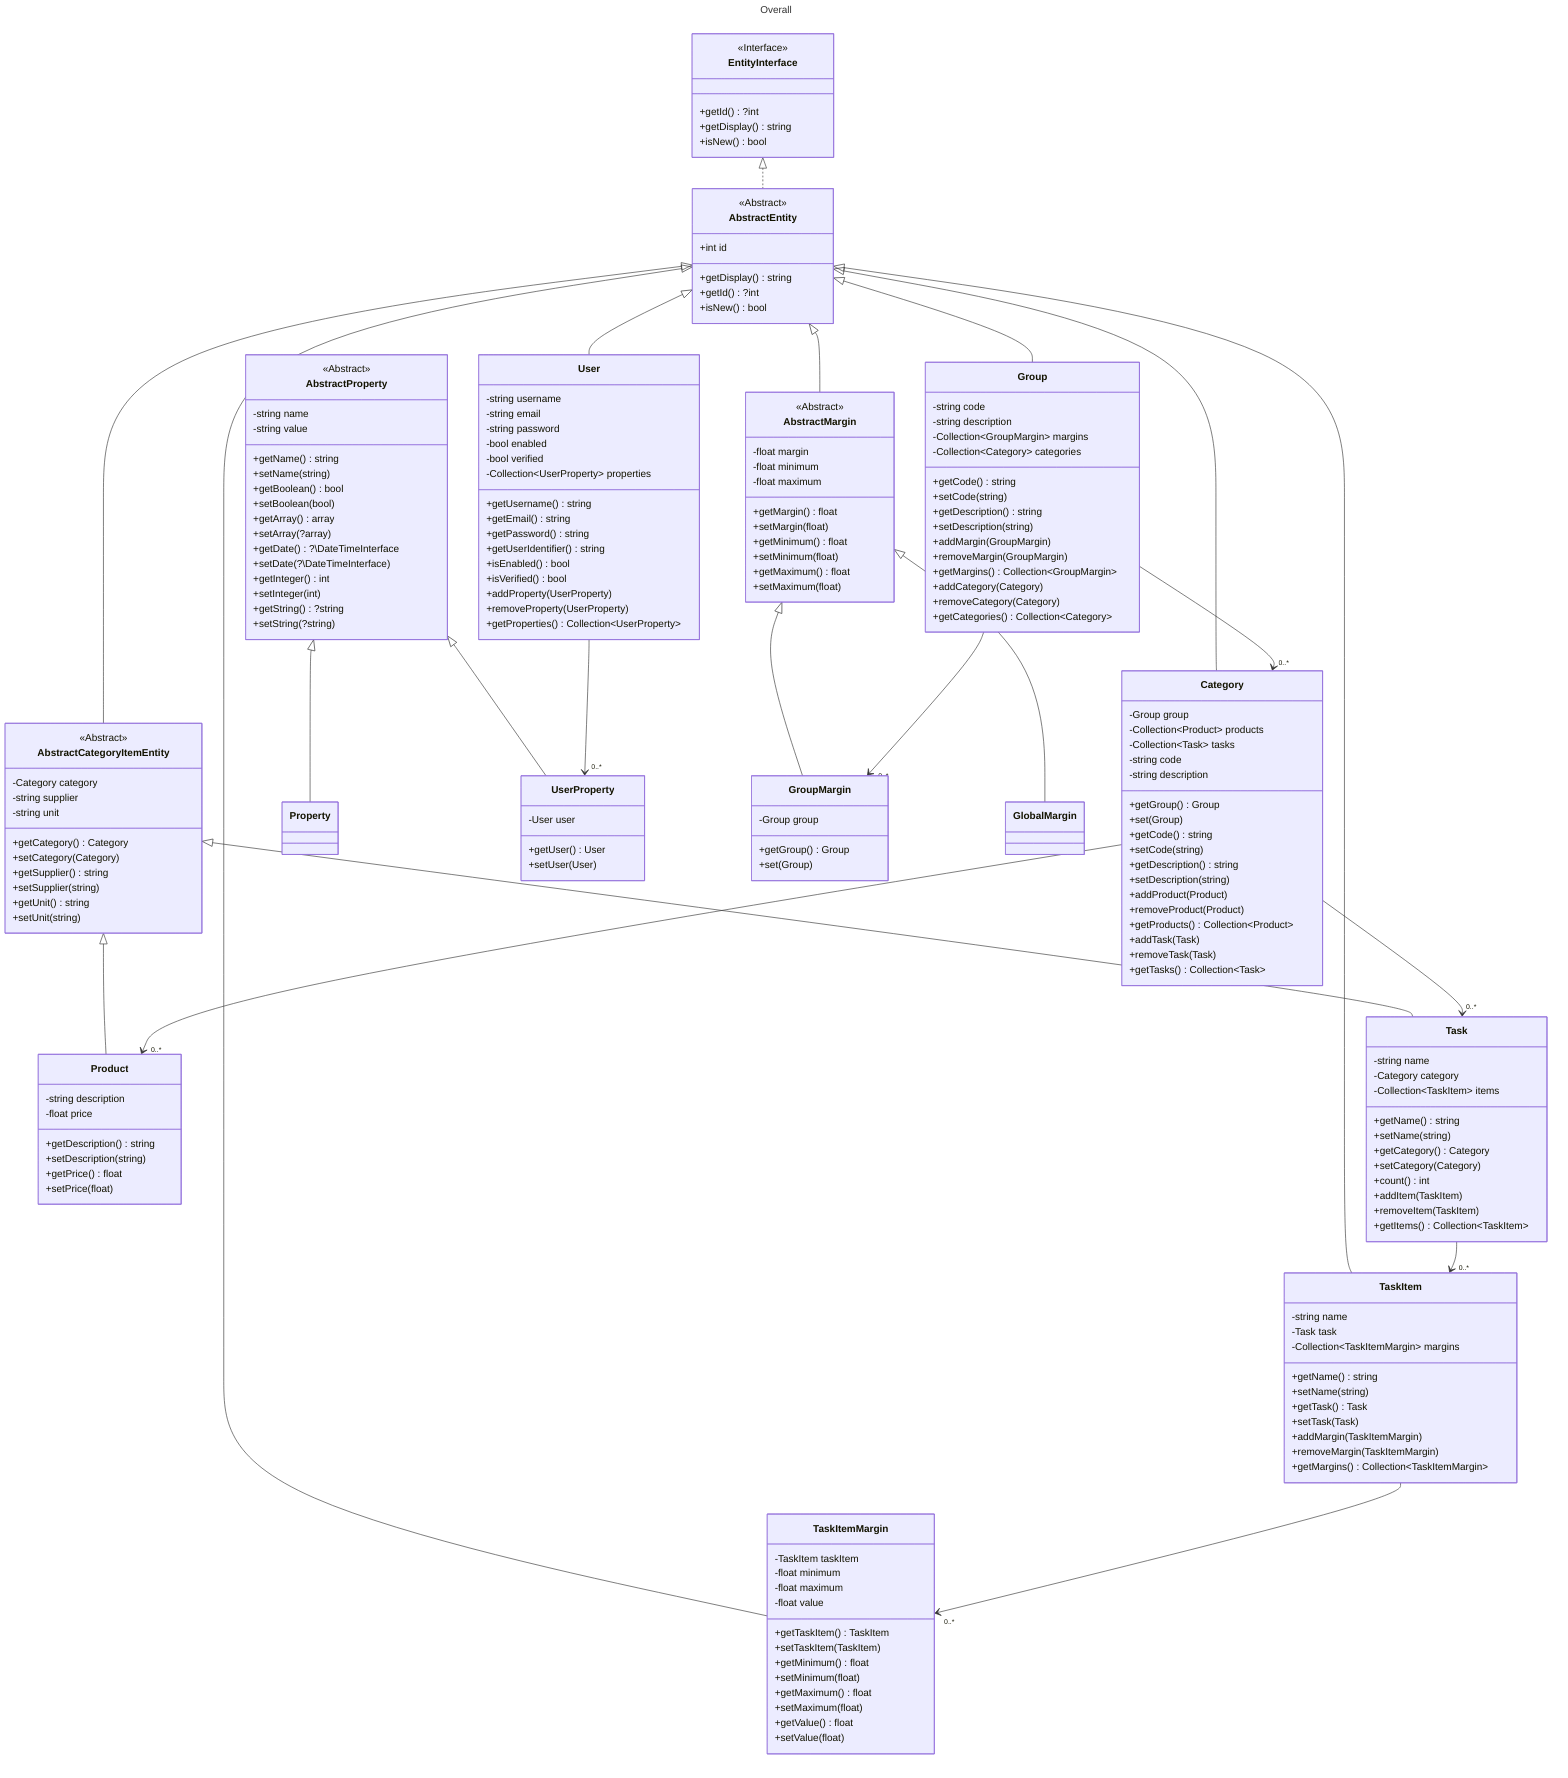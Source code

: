 ---
title: Overall
---
classDiagram
    class EntityInterface {
        <<Interface>>
        +getId() ?int
        +getDisplay() string
        +isNew() bool
    }

    class AbstractEntity {
        <<Abstract>>
        +int id
        +getDisplay() string
        +getId() ?int
        +isNew() bool
    }

    class AbstractCategoryItemEntity {
        <<Abstract>>
        -Category category
        -string supplier
        -string unit
        +getCategory() Category
        +setCategory(Category)
        +getSupplier() string
        +setSupplier(string)
        +getUnit() string
        +setUnit(string)
    }

    class AbstractProperty {
        <<Abstract>>
        -string name
        -string value
        +getName() string
        +setName(string)
        +getBoolean() bool
        +setBoolean(bool)
        +getArray() array
        +setArray(?array)
        +getDate() ?\DateTimeInterface
        +setDate(?\DateTimeInterface)
        +getInteger() int
        +setInteger(int)
        +getString() ?string
        +setString(?string)
    }

    class AbstractMargin {
        <<Abstract>>
        -float margin
        -float minimum
        -float maximum
        +getMargin() float
        +setMargin(float)
        +getMinimum() float
        +setMinimum(float)
        +getMaximum() float
        +setMaximum(float)
    }

    EntityInterface <|.. AbstractEntity
    AbstractEntity <|-- AbstractCategoryItemEntity
    AbstractEntity <|-- AbstractMargin
    AbstractEntity <|-- User
    AbstractEntity <|-- Group
    AbstractEntity <|-- TaskItem
    AbstractEntity <|-- TaskItemMargin
    AbstractEntity <|-- Category
    AbstractProperty <|-- Property
    AbstractProperty <|-- UserProperty
    AbstractMargin <|-- GroupMargin
    AbstractMargin <|-- GlobalMargin
    AbstractCategoryItemEntity <|-- Product
    AbstractCategoryItemEntity <|-- Task
    User --> "0..*" UserProperty
    Group --> "0..*" GroupMargin
    Group --> "0..*" Category
    Category --> "0..*" Product
    Category --> "0..*" Task
    Task -->  "0..*" TaskItem
    TaskItem -->  "0..*" TaskItemMargin

    class Product {
        -string description
        -float price
        +getDescription() string
        +setDescription(string)
        +getPrice() float
        +setPrice(float)
    }

    class Task {
        -string name
        -Category category
        -Collection~TaskItem~ items
        +getName() string
        +setName(string)
        +getCategory() Category
        +setCategory(Category)
        +count() int
        +addItem(TaskItem)
        +removeItem(TaskItem)
        +getItems() Collection~TaskItem~
    }

    class TaskItem {
        -string name
        -Task task
        -Collection~TaskItemMargin~ margins
        +getName() string
        +setName(string)
        +getTask() Task
        +setTask(Task)
        +addMargin(TaskItemMargin)
        +removeMargin(TaskItemMargin)
        +getMargins() Collection~TaskItemMargin~
    }

    class TaskItemMargin {
        -TaskItem taskItem
        -float minimum
        -float maximum
        -float value
        +getTaskItem() TaskItem
        +setTaskItem(TaskItem)
        +getMinimum() float
        +setMinimum(float)
        +getMaximum() float
        +setMaximum(float)
        +getValue() float
        +setValue(float)
    }

    class User {
        -string username
        -string email
        -string password
        -bool enabled
        -bool verified
        -Collection~UserProperty~ properties
        +getUsername() string
        +getEmail() string
        +getPassword() string
        +getUserIdentifier() string
        +isEnabled() bool
        +isVerified() bool
        +addProperty(UserProperty)
        +removeProperty(UserProperty)
        +getProperties() Collection~UserProperty~
    }

    class UserProperty {
        -User user
        +getUser() User
        +setUser(User)
    }

    class Group {
        -string code
        -string description
        -Collection~GroupMargin~ margins
        -Collection~Category~ categories
        +getCode() string
        +setCode(string)
        +getDescription() string
        +setDescription(string)
        +addMargin(GroupMargin)
        +removeMargin(GroupMargin)
        +getMargins() Collection~GroupMargin~
        +addCategory(Category)
        +removeCategory(Category)
        +getCategories() Collection~Category~
    }

    class GroupMargin {
        -Group group
        +getGroup() Group
        +set(Group)
    }

    class Category {
        -Group group
        -Collection~Product~ products
        -Collection~Task~ tasks
        -string code
        -string description
        +getGroup() Group
        +set(Group)
        +getCode() string
        +setCode(string)
        +getDescription() string
        +setDescription(string)
        +addProduct(Product)
        +removeProduct(Product)
        +getProducts() Collection~Product~
        +addTask(Task)
        +removeTask(Task)
        +getTasks() Collection~Task~
    }

    class GlobalMargin {
    }

    class Property {
    }